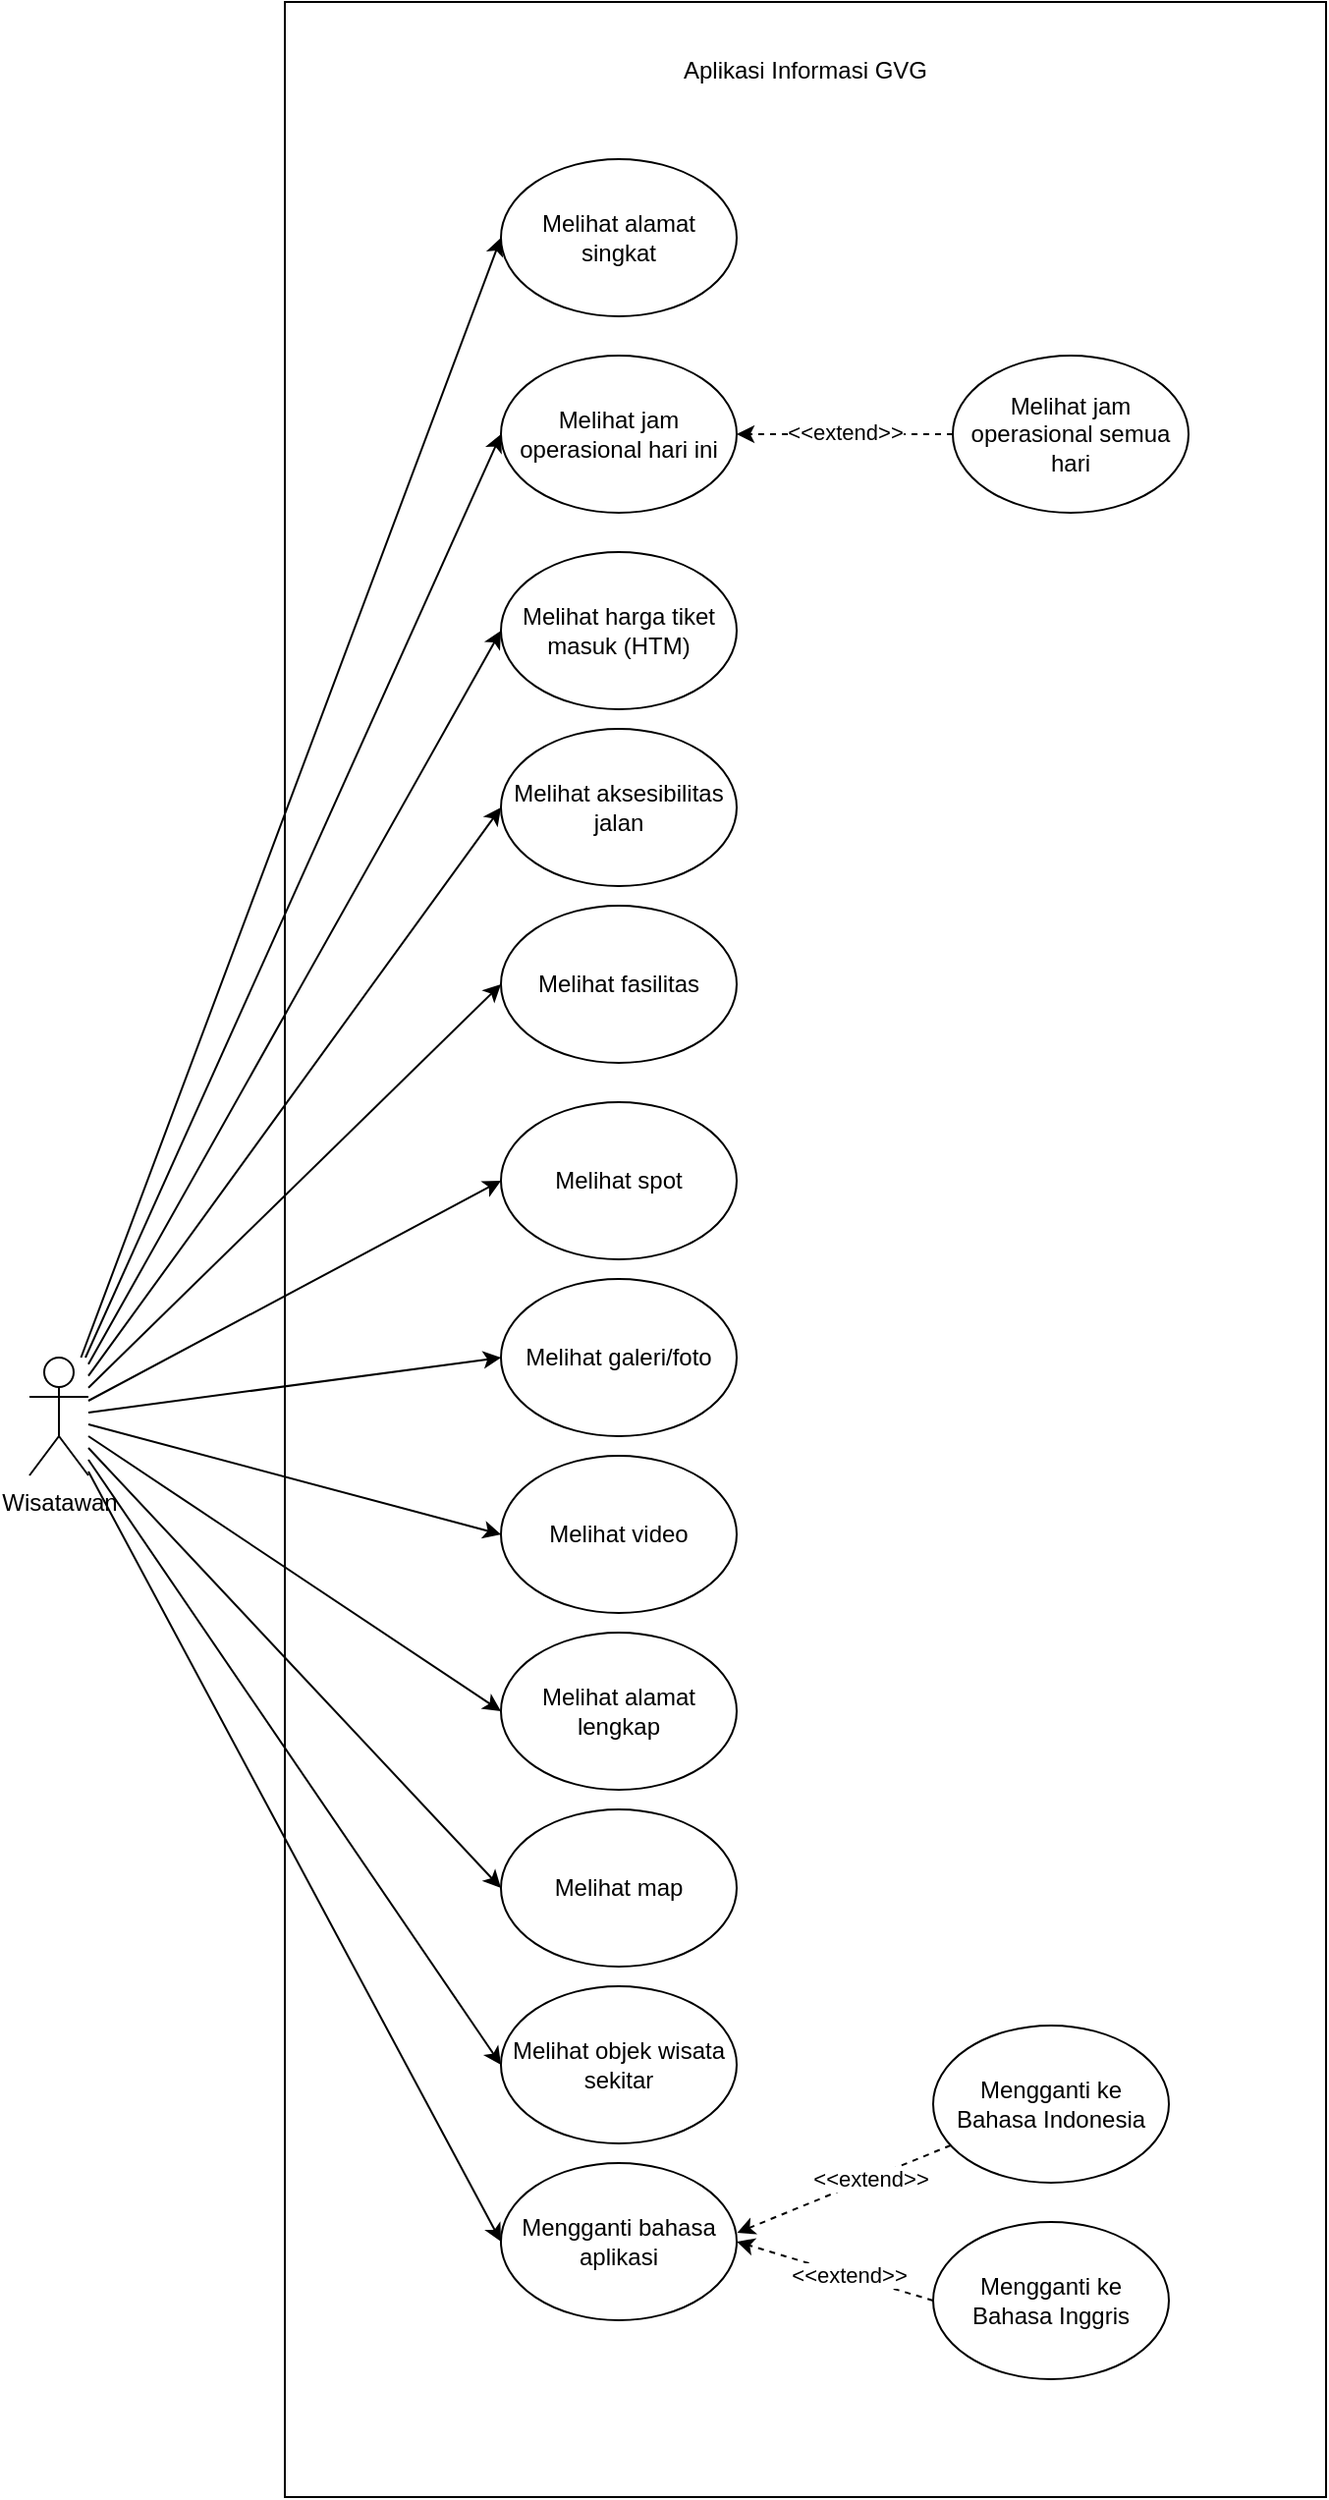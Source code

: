 <mxfile version="20.7.4" type="github">
  <diagram id="J22Cc0U0loNrD__ms5sC" name="Halaman-1">
    <mxGraphModel dx="875" dy="1653" grid="1" gridSize="10" guides="1" tooltips="1" connect="1" arrows="1" fold="1" page="1" pageScale="1" pageWidth="827" pageHeight="1169" math="0" shadow="0">
      <root>
        <mxCell id="0" />
        <mxCell id="1" parent="0" />
        <mxCell id="hm0Kv9-TPxVgquShZWlJ-15" value="" style="rounded=0;whiteSpace=wrap;html=1;" vertex="1" parent="1">
          <mxGeometry x="180" y="-570" width="530" height="1270" as="geometry" />
        </mxCell>
        <mxCell id="hm0Kv9-TPxVgquShZWlJ-19" style="rounded=0;orthogonalLoop=1;jettySize=auto;html=1;entryX=0;entryY=0.5;entryDx=0;entryDy=0;" edge="1" parent="1" source="hm0Kv9-TPxVgquShZWlJ-1" target="hm0Kv9-TPxVgquShZWlJ-2">
          <mxGeometry relative="1" as="geometry" />
        </mxCell>
        <mxCell id="hm0Kv9-TPxVgquShZWlJ-20" style="edgeStyle=none;rounded=0;orthogonalLoop=1;jettySize=auto;html=1;entryX=0;entryY=0.5;entryDx=0;entryDy=0;" edge="1" parent="1" source="hm0Kv9-TPxVgquShZWlJ-1" target="hm0Kv9-TPxVgquShZWlJ-3">
          <mxGeometry relative="1" as="geometry" />
        </mxCell>
        <mxCell id="hm0Kv9-TPxVgquShZWlJ-26" style="edgeStyle=none;rounded=0;orthogonalLoop=1;jettySize=auto;html=1;entryX=0;entryY=0.5;entryDx=0;entryDy=0;" edge="1" parent="1" source="hm0Kv9-TPxVgquShZWlJ-1" target="hm0Kv9-TPxVgquShZWlJ-4">
          <mxGeometry relative="1" as="geometry" />
        </mxCell>
        <mxCell id="hm0Kv9-TPxVgquShZWlJ-27" style="edgeStyle=none;rounded=0;orthogonalLoop=1;jettySize=auto;html=1;entryX=0;entryY=0.5;entryDx=0;entryDy=0;" edge="1" parent="1" source="hm0Kv9-TPxVgquShZWlJ-1" target="hm0Kv9-TPxVgquShZWlJ-5">
          <mxGeometry relative="1" as="geometry" />
        </mxCell>
        <mxCell id="hm0Kv9-TPxVgquShZWlJ-28" style="edgeStyle=none;rounded=0;orthogonalLoop=1;jettySize=auto;html=1;entryX=0;entryY=0.5;entryDx=0;entryDy=0;" edge="1" parent="1" source="hm0Kv9-TPxVgquShZWlJ-1" target="hm0Kv9-TPxVgquShZWlJ-6">
          <mxGeometry relative="1" as="geometry" />
        </mxCell>
        <mxCell id="hm0Kv9-TPxVgquShZWlJ-29" style="edgeStyle=none;rounded=0;orthogonalLoop=1;jettySize=auto;html=1;entryX=0;entryY=0.5;entryDx=0;entryDy=0;" edge="1" parent="1" source="hm0Kv9-TPxVgquShZWlJ-1" target="hm0Kv9-TPxVgquShZWlJ-7">
          <mxGeometry relative="1" as="geometry" />
        </mxCell>
        <mxCell id="hm0Kv9-TPxVgquShZWlJ-30" style="edgeStyle=none;rounded=0;orthogonalLoop=1;jettySize=auto;html=1;entryX=0;entryY=0.5;entryDx=0;entryDy=0;" edge="1" parent="1" source="hm0Kv9-TPxVgquShZWlJ-1" target="hm0Kv9-TPxVgquShZWlJ-8">
          <mxGeometry relative="1" as="geometry" />
        </mxCell>
        <mxCell id="hm0Kv9-TPxVgquShZWlJ-31" style="edgeStyle=none;rounded=0;orthogonalLoop=1;jettySize=auto;html=1;entryX=0;entryY=0.5;entryDx=0;entryDy=0;" edge="1" parent="1" source="hm0Kv9-TPxVgquShZWlJ-1" target="hm0Kv9-TPxVgquShZWlJ-9">
          <mxGeometry relative="1" as="geometry" />
        </mxCell>
        <mxCell id="hm0Kv9-TPxVgquShZWlJ-32" style="edgeStyle=none;rounded=0;orthogonalLoop=1;jettySize=auto;html=1;entryX=0;entryY=0.5;entryDx=0;entryDy=0;" edge="1" parent="1" source="hm0Kv9-TPxVgquShZWlJ-1" target="hm0Kv9-TPxVgquShZWlJ-10">
          <mxGeometry relative="1" as="geometry" />
        </mxCell>
        <mxCell id="hm0Kv9-TPxVgquShZWlJ-33" style="edgeStyle=none;rounded=0;orthogonalLoop=1;jettySize=auto;html=1;entryX=0;entryY=0.5;entryDx=0;entryDy=0;" edge="1" parent="1" source="hm0Kv9-TPxVgquShZWlJ-1" target="hm0Kv9-TPxVgquShZWlJ-11">
          <mxGeometry relative="1" as="geometry" />
        </mxCell>
        <mxCell id="hm0Kv9-TPxVgquShZWlJ-34" style="edgeStyle=none;rounded=0;orthogonalLoop=1;jettySize=auto;html=1;entryX=0;entryY=0.5;entryDx=0;entryDy=0;" edge="1" parent="1" source="hm0Kv9-TPxVgquShZWlJ-1" target="hm0Kv9-TPxVgquShZWlJ-12">
          <mxGeometry relative="1" as="geometry" />
        </mxCell>
        <mxCell id="hm0Kv9-TPxVgquShZWlJ-35" style="edgeStyle=none;rounded=0;orthogonalLoop=1;jettySize=auto;html=1;entryX=0;entryY=0.5;entryDx=0;entryDy=0;" edge="1" parent="1" source="hm0Kv9-TPxVgquShZWlJ-1" target="hm0Kv9-TPxVgquShZWlJ-13">
          <mxGeometry relative="1" as="geometry" />
        </mxCell>
        <mxCell id="hm0Kv9-TPxVgquShZWlJ-1" value="Wisatawan" style="shape=umlActor;verticalLabelPosition=bottom;verticalAlign=top;html=1;outlineConnect=0;" vertex="1" parent="1">
          <mxGeometry x="50" y="120" width="30" height="60" as="geometry" />
        </mxCell>
        <mxCell id="hm0Kv9-TPxVgquShZWlJ-2" value="Melihat alamat singkat" style="ellipse;whiteSpace=wrap;html=1;" vertex="1" parent="1">
          <mxGeometry x="290" y="-490" width="120" height="80" as="geometry" />
        </mxCell>
        <mxCell id="hm0Kv9-TPxVgquShZWlJ-3" value="Melihat jam operasional hari ini" style="ellipse;whiteSpace=wrap;html=1;" vertex="1" parent="1">
          <mxGeometry x="290" y="-390" width="120" height="80" as="geometry" />
        </mxCell>
        <mxCell id="hm0Kv9-TPxVgquShZWlJ-4" value="Melihat harga tiket masuk (HTM)" style="ellipse;whiteSpace=wrap;html=1;" vertex="1" parent="1">
          <mxGeometry x="290" y="-290" width="120" height="80" as="geometry" />
        </mxCell>
        <mxCell id="hm0Kv9-TPxVgquShZWlJ-5" value="Melihat aksesibilitas jalan" style="ellipse;whiteSpace=wrap;html=1;" vertex="1" parent="1">
          <mxGeometry x="290" y="-200" width="120" height="80" as="geometry" />
        </mxCell>
        <mxCell id="hm0Kv9-TPxVgquShZWlJ-6" value="Melihat fasilitas" style="ellipse;whiteSpace=wrap;html=1;" vertex="1" parent="1">
          <mxGeometry x="290" y="-110" width="120" height="80" as="geometry" />
        </mxCell>
        <mxCell id="hm0Kv9-TPxVgquShZWlJ-7" value="Melihat spot" style="ellipse;whiteSpace=wrap;html=1;" vertex="1" parent="1">
          <mxGeometry x="290" y="-10" width="120" height="80" as="geometry" />
        </mxCell>
        <mxCell id="hm0Kv9-TPxVgquShZWlJ-8" value="Melihat galeri/foto" style="ellipse;whiteSpace=wrap;html=1;" vertex="1" parent="1">
          <mxGeometry x="290" y="80" width="120" height="80" as="geometry" />
        </mxCell>
        <mxCell id="hm0Kv9-TPxVgquShZWlJ-9" value="Melihat video" style="ellipse;whiteSpace=wrap;html=1;" vertex="1" parent="1">
          <mxGeometry x="290" y="170" width="120" height="80" as="geometry" />
        </mxCell>
        <mxCell id="hm0Kv9-TPxVgquShZWlJ-10" value="Melihat alamat lengkap" style="ellipse;whiteSpace=wrap;html=1;" vertex="1" parent="1">
          <mxGeometry x="290" y="260" width="120" height="80" as="geometry" />
        </mxCell>
        <mxCell id="hm0Kv9-TPxVgquShZWlJ-11" value="Melihat map" style="ellipse;whiteSpace=wrap;html=1;" vertex="1" parent="1">
          <mxGeometry x="290" y="350" width="120" height="80" as="geometry" />
        </mxCell>
        <mxCell id="hm0Kv9-TPxVgquShZWlJ-12" value="Melihat objek wisata sekitar" style="ellipse;whiteSpace=wrap;html=1;" vertex="1" parent="1">
          <mxGeometry x="290" y="440" width="120" height="80" as="geometry" />
        </mxCell>
        <mxCell id="hm0Kv9-TPxVgquShZWlJ-13" value="Mengganti bahasa aplikasi" style="ellipse;whiteSpace=wrap;html=1;" vertex="1" parent="1">
          <mxGeometry x="290" y="530" width="120" height="80" as="geometry" />
        </mxCell>
        <mxCell id="hm0Kv9-TPxVgquShZWlJ-18" value="Aplikasi Informasi GVG" style="text;html=1;strokeColor=none;fillColor=none;align=center;verticalAlign=middle;whiteSpace=wrap;rounded=0;" vertex="1" parent="1">
          <mxGeometry x="375" y="-550" width="140" height="30" as="geometry" />
        </mxCell>
        <mxCell id="hm0Kv9-TPxVgquShZWlJ-22" style="edgeStyle=none;rounded=0;orthogonalLoop=1;jettySize=auto;html=1;entryX=1;entryY=0.5;entryDx=0;entryDy=0;dashed=1;" edge="1" parent="1" source="hm0Kv9-TPxVgquShZWlJ-21" target="hm0Kv9-TPxVgquShZWlJ-3">
          <mxGeometry relative="1" as="geometry">
            <Array as="points">
              <mxPoint x="470" y="-350" />
            </Array>
          </mxGeometry>
        </mxCell>
        <mxCell id="hm0Kv9-TPxVgquShZWlJ-25" value="&amp;lt;&amp;lt;extend&amp;gt;&amp;gt;" style="edgeLabel;html=1;align=center;verticalAlign=middle;resizable=0;points=[];" vertex="1" connectable="0" parent="hm0Kv9-TPxVgquShZWlJ-22">
          <mxGeometry x="0.012" y="-1" relative="1" as="geometry">
            <mxPoint as="offset" />
          </mxGeometry>
        </mxCell>
        <mxCell id="hm0Kv9-TPxVgquShZWlJ-21" value="Melihat jam operasional semua hari" style="ellipse;whiteSpace=wrap;html=1;" vertex="1" parent="1">
          <mxGeometry x="520" y="-390" width="120" height="80" as="geometry" />
        </mxCell>
        <mxCell id="hm0Kv9-TPxVgquShZWlJ-39" style="edgeStyle=none;rounded=0;orthogonalLoop=1;jettySize=auto;html=1;entryX=1.002;entryY=0.444;entryDx=0;entryDy=0;dashed=1;entryPerimeter=0;" edge="1" parent="1" source="hm0Kv9-TPxVgquShZWlJ-36" target="hm0Kv9-TPxVgquShZWlJ-13">
          <mxGeometry relative="1" as="geometry" />
        </mxCell>
        <mxCell id="hm0Kv9-TPxVgquShZWlJ-42" value="&amp;lt;&amp;lt;extend&amp;gt;&amp;gt;" style="edgeLabel;html=1;align=center;verticalAlign=middle;resizable=0;points=[];" vertex="1" connectable="0" parent="hm0Kv9-TPxVgquShZWlJ-39">
          <mxGeometry x="-0.234" relative="1" as="geometry">
            <mxPoint as="offset" />
          </mxGeometry>
        </mxCell>
        <mxCell id="hm0Kv9-TPxVgquShZWlJ-36" value="Mengganti ke &lt;br&gt;Bahasa Indonesia" style="ellipse;whiteSpace=wrap;html=1;" vertex="1" parent="1">
          <mxGeometry x="510" y="460" width="120" height="80" as="geometry" />
        </mxCell>
        <mxCell id="hm0Kv9-TPxVgquShZWlJ-41" style="edgeStyle=none;rounded=0;orthogonalLoop=1;jettySize=auto;html=1;exitX=0;exitY=0.5;exitDx=0;exitDy=0;entryX=1;entryY=0.5;entryDx=0;entryDy=0;dashed=1;" edge="1" parent="1" source="hm0Kv9-TPxVgquShZWlJ-37" target="hm0Kv9-TPxVgquShZWlJ-13">
          <mxGeometry relative="1" as="geometry" />
        </mxCell>
        <mxCell id="hm0Kv9-TPxVgquShZWlJ-43" value="&amp;lt;&amp;lt;extend&amp;gt;&amp;gt;" style="edgeLabel;html=1;align=center;verticalAlign=middle;resizable=0;points=[];" vertex="1" connectable="0" parent="hm0Kv9-TPxVgquShZWlJ-41">
          <mxGeometry x="-0.134" relative="1" as="geometry">
            <mxPoint as="offset" />
          </mxGeometry>
        </mxCell>
        <mxCell id="hm0Kv9-TPxVgquShZWlJ-37" value="Mengganti ke &lt;br&gt;Bahasa Inggris" style="ellipse;whiteSpace=wrap;html=1;" vertex="1" parent="1">
          <mxGeometry x="510" y="560" width="120" height="80" as="geometry" />
        </mxCell>
      </root>
    </mxGraphModel>
  </diagram>
</mxfile>
